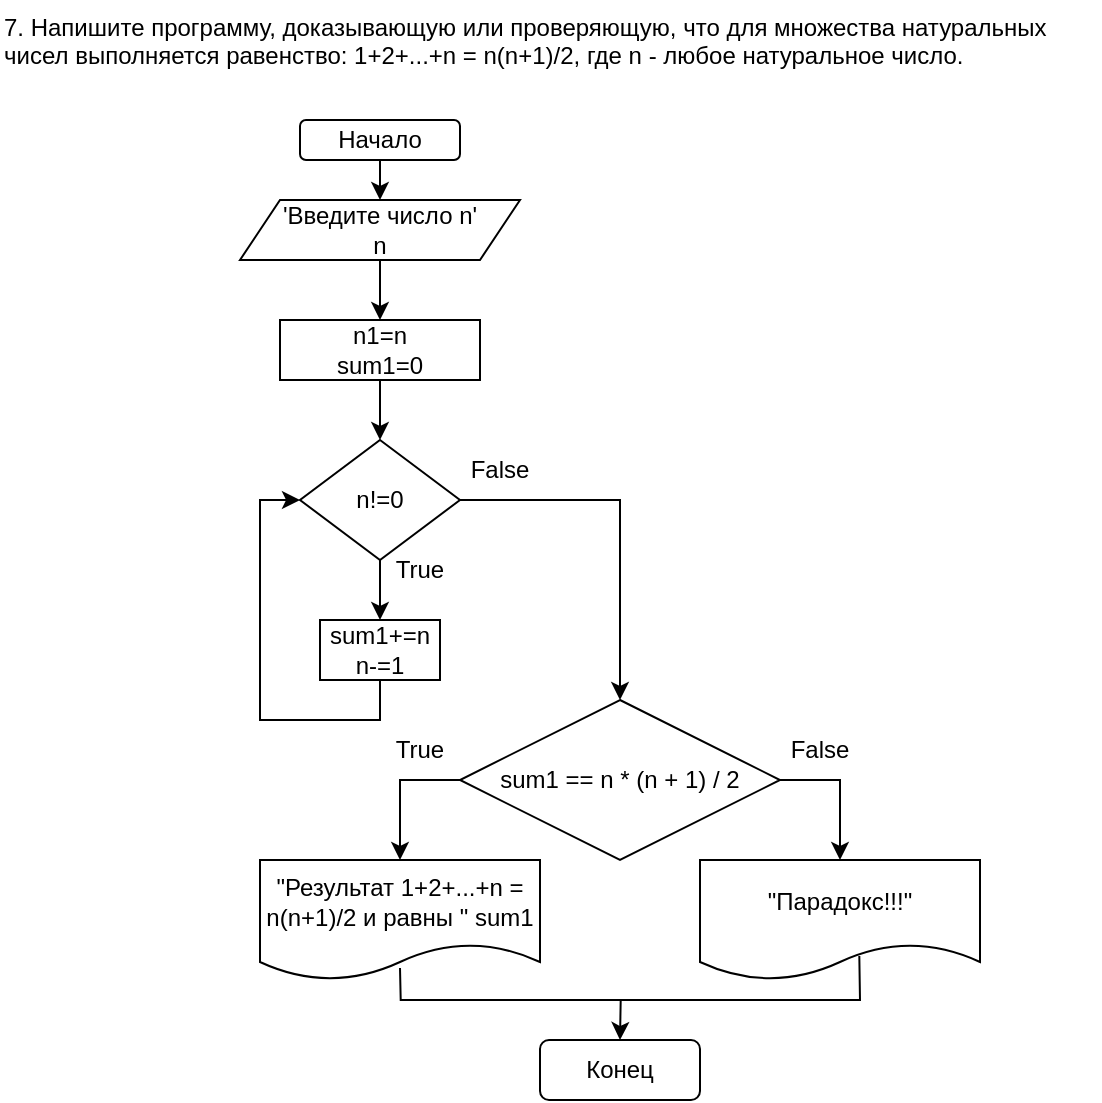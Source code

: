 <mxfile version="17.5.0" type="device"><diagram id="C5RBs43oDa-KdzZeNtuy" name="Page-1"><mxGraphModel dx="1185" dy="555" grid="1" gridSize="10" guides="1" tooltips="1" connect="1" arrows="1" fold="1" page="1" pageScale="1" pageWidth="827" pageHeight="1169" math="0" shadow="0"><root><mxCell id="WIyWlLk6GJQsqaUBKTNV-0"/><mxCell id="WIyWlLk6GJQsqaUBKTNV-1" parent="WIyWlLk6GJQsqaUBKTNV-0"/><mxCell id="eD7I3x-_jHl2GSEzCtqL-1" value="Начало" style="rounded=1;whiteSpace=wrap;html=1;" parent="WIyWlLk6GJQsqaUBKTNV-1" vertex="1"><mxGeometry x="240" y="100" width="80" height="20" as="geometry"/></mxCell><mxCell id="eD7I3x-_jHl2GSEzCtqL-2" value="n1=n&lt;br&gt;sum1=0" style="rounded=0;whiteSpace=wrap;html=1;" parent="WIyWlLk6GJQsqaUBKTNV-1" vertex="1"><mxGeometry x="230" y="200" width="100" height="30" as="geometry"/></mxCell><mxCell id="eD7I3x-_jHl2GSEzCtqL-3" value="n!=0" style="rhombus;whiteSpace=wrap;html=1;" parent="WIyWlLk6GJQsqaUBKTNV-1" vertex="1"><mxGeometry x="240" y="260" width="80" height="60" as="geometry"/></mxCell><mxCell id="eD7I3x-_jHl2GSEzCtqL-13" value="Конец" style="rounded=1;whiteSpace=wrap;html=1;" parent="WIyWlLk6GJQsqaUBKTNV-1" vertex="1"><mxGeometry x="360" y="560" width="80" height="30" as="geometry"/></mxCell><mxCell id="eD7I3x-_jHl2GSEzCtqL-32" value="True" style="text;html=1;strokeColor=none;fillColor=none;align=center;verticalAlign=middle;whiteSpace=wrap;rounded=0;" parent="WIyWlLk6GJQsqaUBKTNV-1" vertex="1"><mxGeometry x="270" y="310" width="60" height="30" as="geometry"/></mxCell><mxCell id="eD7I3x-_jHl2GSEzCtqL-33" value="False" style="text;html=1;strokeColor=none;fillColor=none;align=center;verticalAlign=middle;whiteSpace=wrap;rounded=0;" parent="WIyWlLk6GJQsqaUBKTNV-1" vertex="1"><mxGeometry x="310" y="260" width="60" height="30" as="geometry"/></mxCell><mxCell id="NNNzcky4NgI1Qq3LzUva-1" value="&quot;Результат 1+2+...+n = n(n+1)/2 и равны &quot; sum1" style="shape=document;whiteSpace=wrap;html=1;boundedLbl=1;" vertex="1" parent="WIyWlLk6GJQsqaUBKTNV-1"><mxGeometry x="220" y="470" width="140" height="60" as="geometry"/></mxCell><mxCell id="NNNzcky4NgI1Qq3LzUva-4" value="True" style="text;html=1;strokeColor=none;fillColor=none;align=center;verticalAlign=middle;whiteSpace=wrap;rounded=0;" vertex="1" parent="WIyWlLk6GJQsqaUBKTNV-1"><mxGeometry x="270" y="400" width="60" height="30" as="geometry"/></mxCell><mxCell id="NNNzcky4NgI1Qq3LzUva-8" value="False" style="text;html=1;strokeColor=none;fillColor=none;align=center;verticalAlign=middle;whiteSpace=wrap;rounded=0;" vertex="1" parent="WIyWlLk6GJQsqaUBKTNV-1"><mxGeometry x="470" y="400" width="60" height="30" as="geometry"/></mxCell><mxCell id="NNNzcky4NgI1Qq3LzUva-12" value="&quot;Парадокс!!!&quot;" style="shape=document;whiteSpace=wrap;html=1;boundedLbl=1;" vertex="1" parent="WIyWlLk6GJQsqaUBKTNV-1"><mxGeometry x="440" y="470" width="140" height="60" as="geometry"/></mxCell><mxCell id="NNNzcky4NgI1Qq3LzUva-14" value="" style="endArrow=classic;html=1;rounded=0;entryX=0.5;entryY=0;entryDx=0;entryDy=0;exitX=0.5;exitY=1;exitDx=0;exitDy=0;" edge="1" parent="WIyWlLk6GJQsqaUBKTNV-1" source="eD7I3x-_jHl2GSEzCtqL-2" target="eD7I3x-_jHl2GSEzCtqL-3"><mxGeometry width="50" height="50" relative="1" as="geometry"><mxPoint x="280" y="280" as="sourcePoint"/><mxPoint x="140" y="270" as="targetPoint"/></mxGeometry></mxCell><mxCell id="NNNzcky4NgI1Qq3LzUva-15" value="'Введите число n'&lt;br&gt;n" style="shape=parallelogram;perimeter=parallelogramPerimeter;whiteSpace=wrap;html=1;fixedSize=1;" vertex="1" parent="WIyWlLk6GJQsqaUBKTNV-1"><mxGeometry x="210" y="140" width="140" height="30" as="geometry"/></mxCell><mxCell id="NNNzcky4NgI1Qq3LzUva-16" value="sum1 == n * (n + 1) / 2" style="rhombus;whiteSpace=wrap;html=1;" vertex="1" parent="WIyWlLk6GJQsqaUBKTNV-1"><mxGeometry x="320" y="390" width="160" height="80" as="geometry"/></mxCell><mxCell id="NNNzcky4NgI1Qq3LzUva-36" value="" style="endArrow=classic;html=1;rounded=0;entryX=0.5;entryY=0;entryDx=0;entryDy=0;" edge="1" parent="WIyWlLk6GJQsqaUBKTNV-1" target="eD7I3x-_jHl2GSEzCtqL-13"><mxGeometry width="50" height="50" relative="1" as="geometry"><mxPoint x="290" y="524" as="sourcePoint"/><mxPoint x="510.35" y="540" as="targetPoint"/><Array as="points"><mxPoint x="290.35" y="540"/><mxPoint x="400.35" y="540"/></Array></mxGeometry></mxCell><mxCell id="NNNzcky4NgI1Qq3LzUva-39" value="7. Напишите программу, доказывающую или проверяющую, что для множества натуральных чисел выполняется равенство: 1+2+...+n = n(n+1)/2, где n - любое натуральное число." style="text;whiteSpace=wrap;html=1;" vertex="1" parent="WIyWlLk6GJQsqaUBKTNV-1"><mxGeometry x="90" y="40" width="550" height="60" as="geometry"/></mxCell><mxCell id="NNNzcky4NgI1Qq3LzUva-42" value="" style="endArrow=classic;html=1;rounded=0;exitX=0.5;exitY=1;exitDx=0;exitDy=0;entryX=0.5;entryY=0;entryDx=0;entryDy=0;" edge="1" parent="WIyWlLk6GJQsqaUBKTNV-1" source="eD7I3x-_jHl2GSEzCtqL-1" target="NNNzcky4NgI1Qq3LzUva-15"><mxGeometry width="50" height="50" relative="1" as="geometry"><mxPoint x="140" y="180" as="sourcePoint"/><mxPoint x="190" y="130" as="targetPoint"/></mxGeometry></mxCell><mxCell id="NNNzcky4NgI1Qq3LzUva-43" value="" style="endArrow=classic;html=1;rounded=0;exitX=0.5;exitY=1;exitDx=0;exitDy=0;entryX=0.5;entryY=0;entryDx=0;entryDy=0;" edge="1" parent="WIyWlLk6GJQsqaUBKTNV-1" source="NNNzcky4NgI1Qq3LzUva-15" target="eD7I3x-_jHl2GSEzCtqL-2"><mxGeometry width="50" height="50" relative="1" as="geometry"><mxPoint x="120" y="200" as="sourcePoint"/><mxPoint x="170" y="150" as="targetPoint"/></mxGeometry></mxCell><mxCell id="NNNzcky4NgI1Qq3LzUva-44" value="sum1+=n&lt;br&gt;n-=1" style="rounded=0;whiteSpace=wrap;html=1;" vertex="1" parent="WIyWlLk6GJQsqaUBKTNV-1"><mxGeometry x="250" y="350" width="60" height="30" as="geometry"/></mxCell><mxCell id="NNNzcky4NgI1Qq3LzUva-45" value="" style="endArrow=classic;html=1;rounded=0;exitX=0.5;exitY=1;exitDx=0;exitDy=0;entryX=0.5;entryY=0;entryDx=0;entryDy=0;" edge="1" parent="WIyWlLk6GJQsqaUBKTNV-1" source="eD7I3x-_jHl2GSEzCtqL-3" target="NNNzcky4NgI1Qq3LzUva-44"><mxGeometry width="50" height="50" relative="1" as="geometry"><mxPoint x="180" y="420" as="sourcePoint"/><mxPoint x="280" y="350" as="targetPoint"/></mxGeometry></mxCell><mxCell id="NNNzcky4NgI1Qq3LzUva-46" value="" style="endArrow=classic;html=1;rounded=0;exitX=0.5;exitY=1;exitDx=0;exitDy=0;entryX=0;entryY=0.5;entryDx=0;entryDy=0;" edge="1" parent="WIyWlLk6GJQsqaUBKTNV-1" source="NNNzcky4NgI1Qq3LzUva-44" target="eD7I3x-_jHl2GSEzCtqL-3"><mxGeometry width="50" height="50" relative="1" as="geometry"><mxPoint x="200" y="460" as="sourcePoint"/><mxPoint x="200" y="320" as="targetPoint"/><Array as="points"><mxPoint x="280" y="400"/><mxPoint x="220" y="400"/><mxPoint x="220" y="290"/></Array></mxGeometry></mxCell><mxCell id="NNNzcky4NgI1Qq3LzUva-47" value="" style="endArrow=classic;html=1;rounded=0;entryX=0.5;entryY=0;entryDx=0;entryDy=0;" edge="1" parent="WIyWlLk6GJQsqaUBKTNV-1" target="NNNzcky4NgI1Qq3LzUva-16"><mxGeometry width="50" height="50" relative="1" as="geometry"><mxPoint x="320" y="290" as="sourcePoint"/><mxPoint x="380" y="320" as="targetPoint"/><Array as="points"><mxPoint x="400" y="290"/></Array></mxGeometry></mxCell><mxCell id="NNNzcky4NgI1Qq3LzUva-48" value="" style="endArrow=classic;html=1;rounded=0;exitX=0;exitY=0.5;exitDx=0;exitDy=0;entryX=0.5;entryY=0;entryDx=0;entryDy=0;" edge="1" parent="WIyWlLk6GJQsqaUBKTNV-1" source="NNNzcky4NgI1Qq3LzUva-16" target="NNNzcky4NgI1Qq3LzUva-1"><mxGeometry width="50" height="50" relative="1" as="geometry"><mxPoint x="150" y="490" as="sourcePoint"/><mxPoint x="200" y="440" as="targetPoint"/><Array as="points"><mxPoint x="290" y="430"/></Array></mxGeometry></mxCell><mxCell id="NNNzcky4NgI1Qq3LzUva-49" value="" style="endArrow=classic;html=1;rounded=0;exitX=1;exitY=0.5;exitDx=0;exitDy=0;entryX=0.5;entryY=0;entryDx=0;entryDy=0;" edge="1" parent="WIyWlLk6GJQsqaUBKTNV-1" source="NNNzcky4NgI1Qq3LzUva-16" target="NNNzcky4NgI1Qq3LzUva-12"><mxGeometry width="50" height="50" relative="1" as="geometry"><mxPoint x="390" y="590" as="sourcePoint"/><mxPoint x="540" y="450" as="targetPoint"/><Array as="points"><mxPoint x="510" y="430"/></Array></mxGeometry></mxCell><mxCell id="NNNzcky4NgI1Qq3LzUva-50" value="" style="endArrow=none;html=1;rounded=0;entryX=0.569;entryY=0.8;entryDx=0;entryDy=0;entryPerimeter=0;" edge="1" parent="WIyWlLk6GJQsqaUBKTNV-1" target="NNNzcky4NgI1Qq3LzUva-12"><mxGeometry width="50" height="50" relative="1" as="geometry"><mxPoint x="400" y="540" as="sourcePoint"/><mxPoint x="520" y="540" as="targetPoint"/><Array as="points"><mxPoint x="520" y="540"/></Array></mxGeometry></mxCell></root></mxGraphModel></diagram></mxfile>